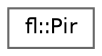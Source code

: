 digraph "Graphical Class Hierarchy"
{
 // LATEX_PDF_SIZE
  bgcolor="transparent";
  edge [fontname=Helvetica,fontsize=10,labelfontname=Helvetica,labelfontsize=10];
  node [fontname=Helvetica,fontsize=10,shape=box,height=0.2,width=0.4];
  rankdir="LR";
  Node0 [id="Node000000",label="fl::Pir",height=0.2,width=0.4,color="grey40", fillcolor="white", style="filled",URL="$db/db1/classfl_1_1_pir.html",tooltip=" "];
}
